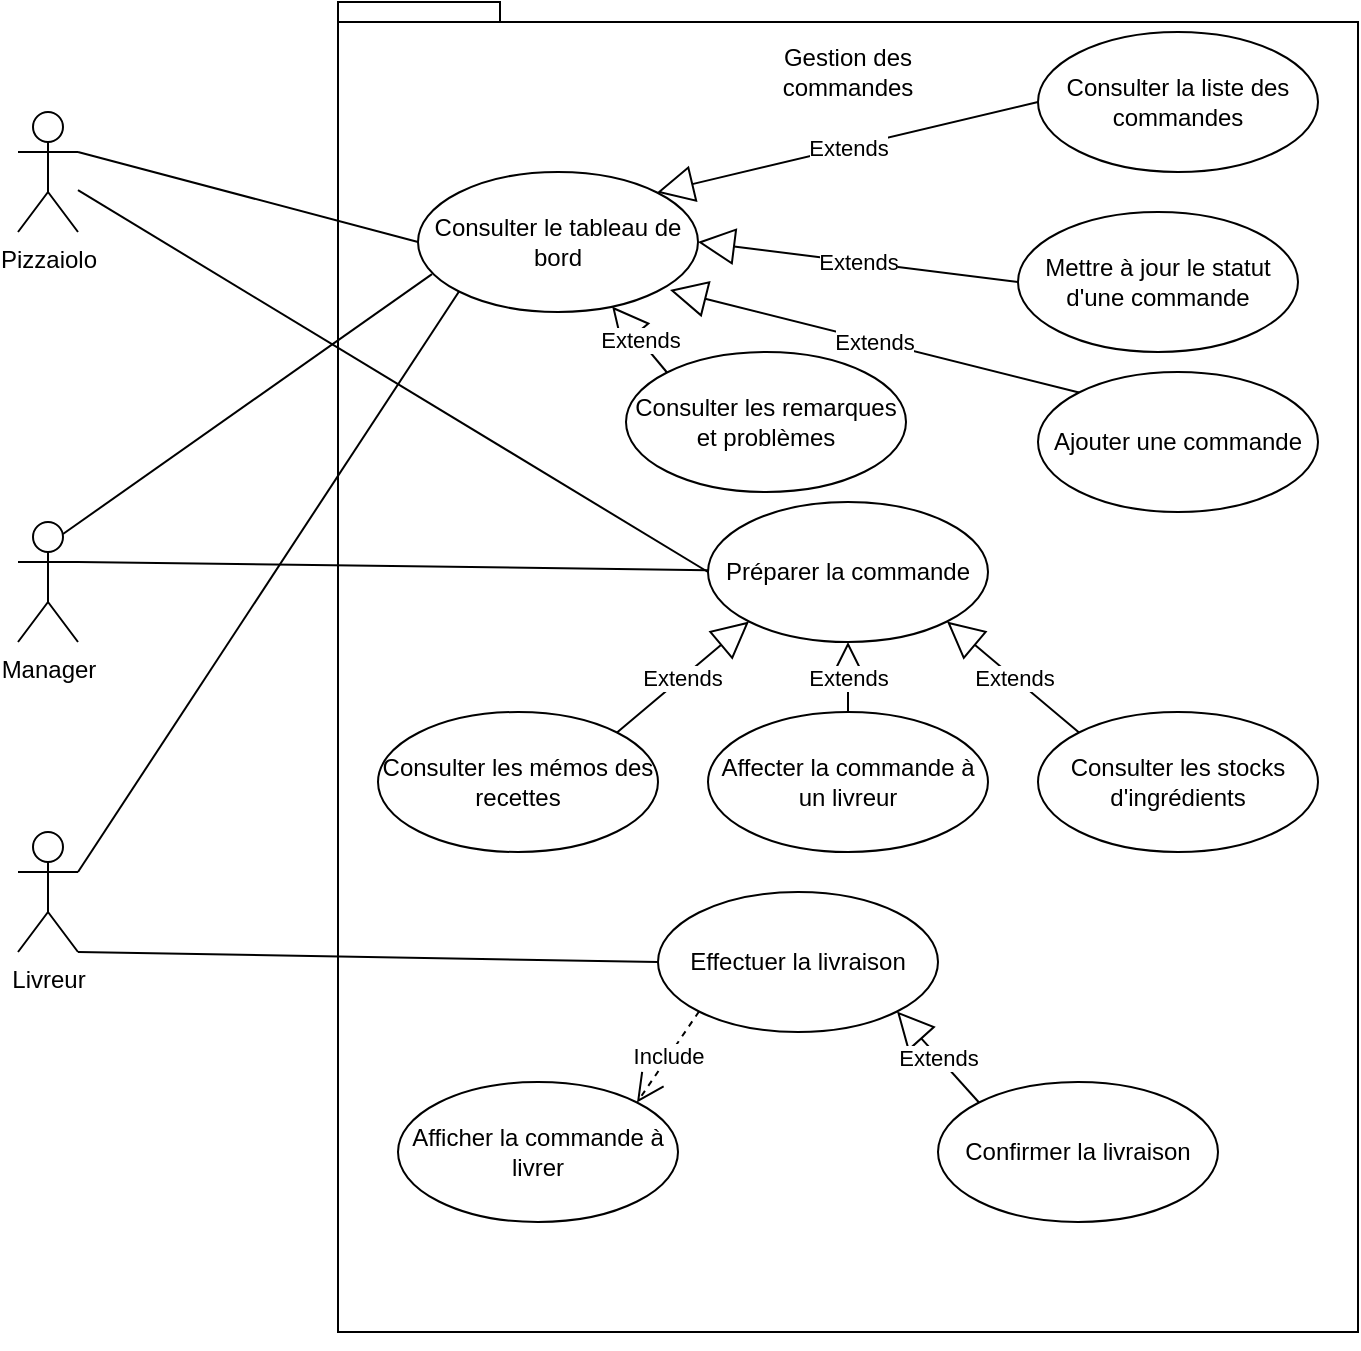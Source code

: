 <mxfile version="14.1.8" type="device"><diagram id="CJAYmcmIklwOUtn0eAzg" name="Page-1"><mxGraphModel dx="1106" dy="812" grid="1" gridSize="10" guides="1" tooltips="1" connect="1" arrows="1" fold="1" page="1" pageScale="1" pageWidth="827" pageHeight="1169" math="0" shadow="0"><root><mxCell id="0"/><mxCell id="1" parent="0"/><mxCell id="cTJQ30nU3hFEd1APVGmY-1" value="" style="shape=folder;fontStyle=1;spacingTop=10;tabWidth=81;tabHeight=10;tabPosition=left;html=1;" vertex="1" parent="1"><mxGeometry x="200" y="45" width="510" height="665" as="geometry"/></mxCell><mxCell id="cTJQ30nU3hFEd1APVGmY-2" value="Gestion des commandes" style="text;html=1;strokeColor=none;fillColor=none;align=center;verticalAlign=middle;whiteSpace=wrap;rounded=0;" vertex="1" parent="1"><mxGeometry x="435" y="70" width="40" height="20" as="geometry"/></mxCell><mxCell id="cTJQ30nU3hFEd1APVGmY-3" value="Préparer la commande" style="ellipse;whiteSpace=wrap;html=1;" vertex="1" parent="1"><mxGeometry x="385" y="295" width="140" height="70" as="geometry"/></mxCell><mxCell id="cTJQ30nU3hFEd1APVGmY-4" value="Consulter les mémos des recettes" style="ellipse;whiteSpace=wrap;html=1;" vertex="1" parent="1"><mxGeometry x="220" y="400" width="140" height="70" as="geometry"/></mxCell><mxCell id="cTJQ30nU3hFEd1APVGmY-5" value="Consulter les stocks d'ingrédients" style="ellipse;whiteSpace=wrap;html=1;" vertex="1" parent="1"><mxGeometry x="550" y="400" width="140" height="70" as="geometry"/></mxCell><mxCell id="cTJQ30nU3hFEd1APVGmY-6" value="Effectuer la livraison" style="ellipse;whiteSpace=wrap;html=1;" vertex="1" parent="1"><mxGeometry x="360" y="490" width="140" height="70" as="geometry"/></mxCell><mxCell id="cTJQ30nU3hFEd1APVGmY-7" value="Mettre à jour le statut d'une commande" style="ellipse;whiteSpace=wrap;html=1;" vertex="1" parent="1"><mxGeometry x="540" y="150" width="140" height="70" as="geometry"/></mxCell><mxCell id="cTJQ30nU3hFEd1APVGmY-8" value="Extends" style="endArrow=block;endSize=16;endFill=0;html=1;entryX=1;entryY=1;entryDx=0;entryDy=0;exitX=0;exitY=0;exitDx=0;exitDy=0;" edge="1" parent="1" source="cTJQ30nU3hFEd1APVGmY-5" target="cTJQ30nU3hFEd1APVGmY-3"><mxGeometry width="160" relative="1" as="geometry"><mxPoint x="350" y="280" as="sourcePoint"/><mxPoint x="510" y="280" as="targetPoint"/></mxGeometry></mxCell><mxCell id="cTJQ30nU3hFEd1APVGmY-9" value="Extends" style="endArrow=block;endSize=16;endFill=0;html=1;entryX=0;entryY=1;entryDx=0;entryDy=0;exitX=1;exitY=0;exitDx=0;exitDy=0;" edge="1" parent="1" source="cTJQ30nU3hFEd1APVGmY-4" target="cTJQ30nU3hFEd1APVGmY-3"><mxGeometry width="160" relative="1" as="geometry"><mxPoint x="230" y="400" as="sourcePoint"/><mxPoint x="359" y="209" as="targetPoint"/></mxGeometry></mxCell><mxCell id="cTJQ30nU3hFEd1APVGmY-10" value="Affecter la commande à un livreur" style="ellipse;whiteSpace=wrap;html=1;" vertex="1" parent="1"><mxGeometry x="385" y="400" width="140" height="70" as="geometry"/></mxCell><mxCell id="cTJQ30nU3hFEd1APVGmY-11" value="Afficher la commande à livrer" style="ellipse;whiteSpace=wrap;html=1;" vertex="1" parent="1"><mxGeometry x="230" y="585" width="140" height="70" as="geometry"/></mxCell><mxCell id="cTJQ30nU3hFEd1APVGmY-12" value="Confirmer la livraison" style="ellipse;whiteSpace=wrap;html=1;" vertex="1" parent="1"><mxGeometry x="500" y="585" width="140" height="70" as="geometry"/></mxCell><mxCell id="cTJQ30nU3hFEd1APVGmY-13" value="Consulter les remarques et problèmes" style="ellipse;whiteSpace=wrap;html=1;" vertex="1" parent="1"><mxGeometry x="344" y="220" width="140" height="70" as="geometry"/></mxCell><mxCell id="cTJQ30nU3hFEd1APVGmY-14" value="Consulter la liste des commandes" style="ellipse;whiteSpace=wrap;html=1;" vertex="1" parent="1"><mxGeometry x="550" y="60" width="140" height="70" as="geometry"/></mxCell><mxCell id="cTJQ30nU3hFEd1APVGmY-15" value="Pizzaiolo" style="shape=umlActor;verticalLabelPosition=bottom;verticalAlign=top;html=1;" vertex="1" parent="1"><mxGeometry x="40" y="100" width="30" height="60" as="geometry"/></mxCell><mxCell id="cTJQ30nU3hFEd1APVGmY-16" value="Manager" style="shape=umlActor;verticalLabelPosition=bottom;verticalAlign=top;html=1;" vertex="1" parent="1"><mxGeometry x="40" y="305" width="30" height="60" as="geometry"/></mxCell><mxCell id="cTJQ30nU3hFEd1APVGmY-17" value="Livreur" style="shape=umlActor;verticalLabelPosition=bottom;verticalAlign=top;html=1;" vertex="1" parent="1"><mxGeometry x="40" y="460" width="30" height="60" as="geometry"/></mxCell><mxCell id="cTJQ30nU3hFEd1APVGmY-18" value="" style="endArrow=none;html=1;entryX=0;entryY=0.5;entryDx=0;entryDy=0;exitX=1;exitY=0.333;exitDx=0;exitDy=0;exitPerimeter=0;" edge="1" parent="1" source="cTJQ30nU3hFEd1APVGmY-15" target="cTJQ30nU3hFEd1APVGmY-32"><mxGeometry width="50" height="50" relative="1" as="geometry"><mxPoint x="90" y="250" as="sourcePoint"/><mxPoint x="140" y="200" as="targetPoint"/></mxGeometry></mxCell><mxCell id="cTJQ30nU3hFEd1APVGmY-19" value="" style="endArrow=none;html=1;entryX=0;entryY=0.5;entryDx=0;entryDy=0;" edge="1" parent="1" source="cTJQ30nU3hFEd1APVGmY-15" target="cTJQ30nU3hFEd1APVGmY-3"><mxGeometry width="50" height="50" relative="1" as="geometry"><mxPoint x="100" y="260" as="sourcePoint"/><mxPoint x="150" y="210" as="targetPoint"/></mxGeometry></mxCell><mxCell id="cTJQ30nU3hFEd1APVGmY-21" value="" style="endArrow=none;html=1;exitX=1;exitY=1;exitDx=0;exitDy=0;exitPerimeter=0;entryX=0;entryY=0.5;entryDx=0;entryDy=0;" edge="1" parent="1" source="cTJQ30nU3hFEd1APVGmY-17" target="cTJQ30nU3hFEd1APVGmY-6"><mxGeometry width="50" height="50" relative="1" as="geometry"><mxPoint x="109" y="290" as="sourcePoint"/><mxPoint x="159" y="240" as="targetPoint"/></mxGeometry></mxCell><mxCell id="cTJQ30nU3hFEd1APVGmY-22" value="" style="endArrow=none;html=1;exitX=0.75;exitY=0.1;exitDx=0;exitDy=0;exitPerimeter=0;entryX=0.05;entryY=0.729;entryDx=0;entryDy=0;entryPerimeter=0;" edge="1" parent="1" source="cTJQ30nU3hFEd1APVGmY-16" target="cTJQ30nU3hFEd1APVGmY-32"><mxGeometry width="50" height="50" relative="1" as="geometry"><mxPoint x="130" y="290" as="sourcePoint"/><mxPoint x="180" y="240" as="targetPoint"/></mxGeometry></mxCell><mxCell id="cTJQ30nU3hFEd1APVGmY-23" value="" style="endArrow=none;html=1;entryX=0;entryY=1;entryDx=0;entryDy=0;exitX=1;exitY=0.333;exitDx=0;exitDy=0;exitPerimeter=0;" edge="1" parent="1" source="cTJQ30nU3hFEd1APVGmY-17" target="cTJQ30nU3hFEd1APVGmY-32"><mxGeometry width="50" height="50" relative="1" as="geometry"><mxPoint x="70" y="470" as="sourcePoint"/><mxPoint x="120" y="420" as="targetPoint"/></mxGeometry></mxCell><mxCell id="cTJQ30nU3hFEd1APVGmY-24" value="Extends" style="endArrow=block;endSize=16;endFill=0;html=1;entryX=0.5;entryY=1;entryDx=0;entryDy=0;" edge="1" parent="1" source="cTJQ30nU3hFEd1APVGmY-10" target="cTJQ30nU3hFEd1APVGmY-3"><mxGeometry width="160" relative="1" as="geometry"><mxPoint x="370" y="400" as="sourcePoint"/><mxPoint x="530" y="400" as="targetPoint"/></mxGeometry></mxCell><mxCell id="cTJQ30nU3hFEd1APVGmY-26" value="" style="endArrow=none;html=1;exitX=1;exitY=0.333;exitDx=0;exitDy=0;exitPerimeter=0;" edge="1" parent="1" source="cTJQ30nU3hFEd1APVGmY-16" target="cTJQ30nU3hFEd1APVGmY-3"><mxGeometry width="50" height="50" relative="1" as="geometry"><mxPoint x="80" y="410" as="sourcePoint"/><mxPoint x="354" y="285" as="targetPoint"/></mxGeometry></mxCell><mxCell id="cTJQ30nU3hFEd1APVGmY-30" value="Extends" style="endArrow=block;endSize=16;endFill=0;html=1;entryX=1;entryY=1;entryDx=0;entryDy=0;exitX=0;exitY=0;exitDx=0;exitDy=0;" edge="1" parent="1" source="cTJQ30nU3hFEd1APVGmY-12" target="cTJQ30nU3hFEd1APVGmY-6"><mxGeometry width="160" relative="1" as="geometry"><mxPoint x="610" y="720" as="sourcePoint"/><mxPoint x="770" y="720" as="targetPoint"/></mxGeometry></mxCell><mxCell id="cTJQ30nU3hFEd1APVGmY-31" value="Include" style="endArrow=open;endSize=12;dashed=1;html=1;entryX=1;entryY=0;entryDx=0;entryDy=0;exitX=0;exitY=1;exitDx=0;exitDy=0;" edge="1" parent="1" source="cTJQ30nU3hFEd1APVGmY-6" target="cTJQ30nU3hFEd1APVGmY-11"><mxGeometry width="160" relative="1" as="geometry"><mxPoint x="330" y="480" as="sourcePoint"/><mxPoint x="490" y="480" as="targetPoint"/></mxGeometry></mxCell><mxCell id="cTJQ30nU3hFEd1APVGmY-32" value="Consulter le tableau de bord" style="ellipse;whiteSpace=wrap;html=1;" vertex="1" parent="1"><mxGeometry x="240" y="130" width="140" height="70" as="geometry"/></mxCell><mxCell id="cTJQ30nU3hFEd1APVGmY-33" value="Extends" style="endArrow=block;endSize=16;endFill=0;html=1;entryX=1;entryY=0;entryDx=0;entryDy=0;exitX=0;exitY=0.5;exitDx=0;exitDy=0;" edge="1" parent="1" source="cTJQ30nU3hFEd1APVGmY-14" target="cTJQ30nU3hFEd1APVGmY-32"><mxGeometry width="160" relative="1" as="geometry"><mxPoint x="420" y="550" as="sourcePoint"/><mxPoint x="580" y="550" as="targetPoint"/></mxGeometry></mxCell><mxCell id="cTJQ30nU3hFEd1APVGmY-34" value="Extends" style="endArrow=block;endSize=16;endFill=0;html=1;entryX=1;entryY=0.5;entryDx=0;entryDy=0;exitX=0;exitY=0.5;exitDx=0;exitDy=0;" edge="1" parent="1" source="cTJQ30nU3hFEd1APVGmY-7" target="cTJQ30nU3hFEd1APVGmY-32"><mxGeometry width="160" relative="1" as="geometry"><mxPoint x="450" y="200" as="sourcePoint"/><mxPoint x="610" y="200" as="targetPoint"/></mxGeometry></mxCell><mxCell id="cTJQ30nU3hFEd1APVGmY-35" value="Extends" style="endArrow=block;endSize=16;endFill=0;html=1;exitX=0;exitY=0;exitDx=0;exitDy=0;" edge="1" parent="1" source="cTJQ30nU3hFEd1APVGmY-13" target="cTJQ30nU3hFEd1APVGmY-32"><mxGeometry width="160" relative="1" as="geometry"><mxPoint x="440" y="570" as="sourcePoint"/><mxPoint x="600" y="570" as="targetPoint"/></mxGeometry></mxCell><mxCell id="cTJQ30nU3hFEd1APVGmY-36" style="edgeStyle=orthogonalEdgeStyle;rounded=0;orthogonalLoop=1;jettySize=auto;html=1;exitX=0.5;exitY=1;exitDx=0;exitDy=0;exitPerimeter=0;" edge="1" parent="1" source="cTJQ30nU3hFEd1APVGmY-1" target="cTJQ30nU3hFEd1APVGmY-1"><mxGeometry relative="1" as="geometry"/></mxCell><mxCell id="cTJQ30nU3hFEd1APVGmY-37" value="Ajouter une commande" style="ellipse;whiteSpace=wrap;html=1;" vertex="1" parent="1"><mxGeometry x="550" y="230" width="140" height="70" as="geometry"/></mxCell><mxCell id="cTJQ30nU3hFEd1APVGmY-38" value="Extends" style="endArrow=block;endSize=16;endFill=0;html=1;entryX=0.9;entryY=0.843;entryDx=0;entryDy=0;exitX=0;exitY=0;exitDx=0;exitDy=0;entryPerimeter=0;" edge="1" parent="1" source="cTJQ30nU3hFEd1APVGmY-37" target="cTJQ30nU3hFEd1APVGmY-32"><mxGeometry width="160" relative="1" as="geometry"><mxPoint x="680.503" y="170.251" as="sourcePoint"/><mxPoint x="489.497" y="179.749" as="targetPoint"/></mxGeometry></mxCell></root></mxGraphModel></diagram></mxfile>